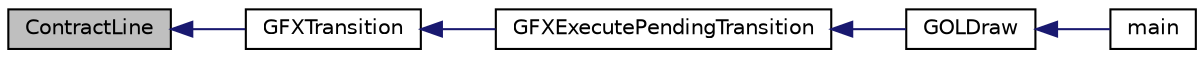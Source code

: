 digraph "ContractLine"
{
  edge [fontname="Helvetica",fontsize="10",labelfontname="Helvetica",labelfontsize="10"];
  node [fontname="Helvetica",fontsize="10",shape=record];
  rankdir="LR";
  Node1 [label="ContractLine",height=0.2,width=0.4,color="black", fillcolor="grey75", style="filled", fontcolor="black"];
  Node1 -> Node2 [dir="back",color="midnightblue",fontsize="10",style="solid"];
  Node2 [label="GFXTransition",height=0.2,width=0.4,color="black", fillcolor="white", style="filled",URL="$_transitions_8h.html#aef7514a626463628c2d2dd5b3d5d4775"];
  Node2 -> Node3 [dir="back",color="midnightblue",fontsize="10",style="solid"];
  Node3 [label="GFXExecutePendingTransition",height=0.2,width=0.4,color="black", fillcolor="white", style="filled",URL="$_transitions_8h.html#ae72d59f40c5fed608035c1aa6a1e8be1"];
  Node3 -> Node4 [dir="back",color="midnightblue",fontsize="10",style="solid"];
  Node4 [label="GOLDraw",height=0.2,width=0.4,color="black", fillcolor="white", style="filled",URL="$_g_o_l_8h.html#aaff93fae1051821fec4c1a81513628ca"];
  Node4 -> Node5 [dir="back",color="midnightblue",fontsize="10",style="solid"];
  Node5 [label="main",height=0.2,width=0.4,color="black", fillcolor="white", style="filled",URL="$_graphics_2_g_d_d_2_default___template_2_main_8c.html#a840291bc02cba5474a4cb46a9b9566fe"];
}
